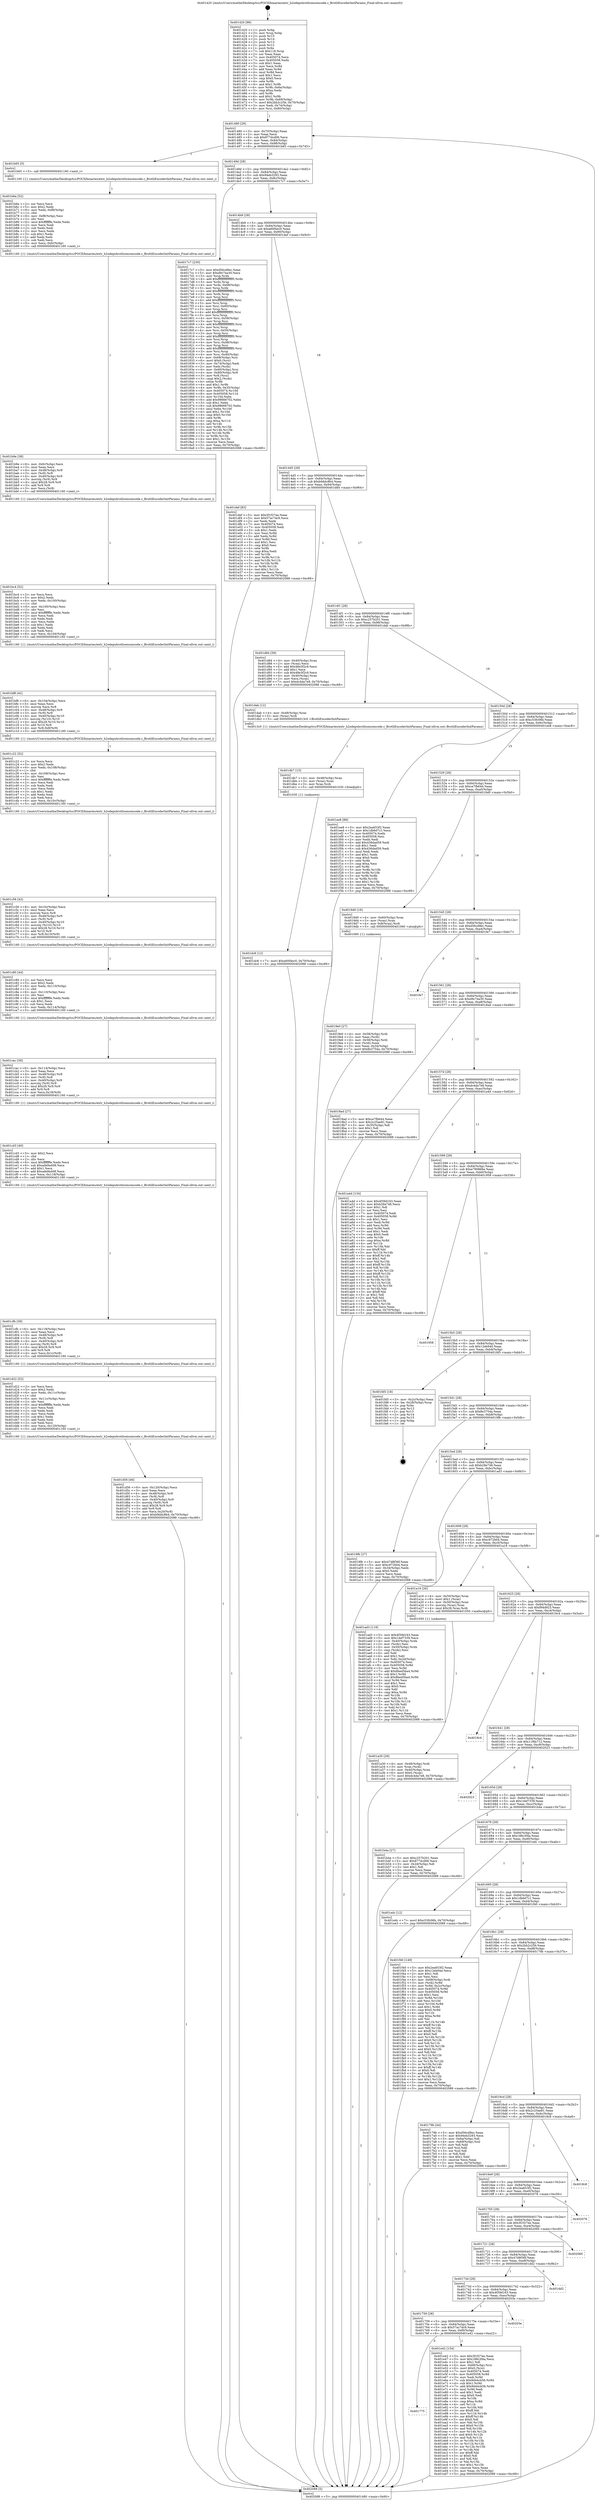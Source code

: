 digraph "0x401420" {
  label = "0x401420 (/mnt/c/Users/mathe/Desktop/tcc/POCII/binaries/extr_h2odepsbrotlicencencode.c_BrotliEncoderInitParams_Final-ollvm.out::main(0))"
  labelloc = "t"
  node[shape=record]

  Entry [label="",width=0.3,height=0.3,shape=circle,fillcolor=black,style=filled]
  "0x401480" [label="{
     0x401480 [29]\l
     | [instrs]\l
     &nbsp;&nbsp;0x401480 \<+3\>: mov -0x70(%rbp),%eax\l
     &nbsp;&nbsp;0x401483 \<+2\>: mov %eax,%ecx\l
     &nbsp;&nbsp;0x401485 \<+6\>: sub $0x877dcd06,%ecx\l
     &nbsp;&nbsp;0x40148b \<+6\>: mov %eax,-0x84(%rbp)\l
     &nbsp;&nbsp;0x401491 \<+6\>: mov %ecx,-0x88(%rbp)\l
     &nbsp;&nbsp;0x401497 \<+6\>: je 0000000000401b65 \<main+0x745\>\l
  }"]
  "0x401b65" [label="{
     0x401b65 [5]\l
     | [instrs]\l
     &nbsp;&nbsp;0x401b65 \<+5\>: call 0000000000401160 \<next_i\>\l
     | [calls]\l
     &nbsp;&nbsp;0x401160 \{1\} (/mnt/c/Users/mathe/Desktop/tcc/POCII/binaries/extr_h2odepsbrotlicencencode.c_BrotliEncoderInitParams_Final-ollvm.out::next_i)\l
  }"]
  "0x40149d" [label="{
     0x40149d [28]\l
     | [instrs]\l
     &nbsp;&nbsp;0x40149d \<+5\>: jmp 00000000004014a2 \<main+0x82\>\l
     &nbsp;&nbsp;0x4014a2 \<+6\>: mov -0x84(%rbp),%eax\l
     &nbsp;&nbsp;0x4014a8 \<+5\>: sub $0x94eb3293,%eax\l
     &nbsp;&nbsp;0x4014ad \<+6\>: mov %eax,-0x8c(%rbp)\l
     &nbsp;&nbsp;0x4014b3 \<+6\>: je 00000000004017c7 \<main+0x3a7\>\l
  }"]
  Exit [label="",width=0.3,height=0.3,shape=circle,fillcolor=black,style=filled,peripheries=2]
  "0x4017c7" [label="{
     0x4017c7 [230]\l
     | [instrs]\l
     &nbsp;&nbsp;0x4017c7 \<+5\>: mov $0xd56cd9ec,%eax\l
     &nbsp;&nbsp;0x4017cc \<+5\>: mov $0xd9c7ea30,%ecx\l
     &nbsp;&nbsp;0x4017d1 \<+3\>: mov %rsp,%rdx\l
     &nbsp;&nbsp;0x4017d4 \<+4\>: add $0xfffffffffffffff0,%rdx\l
     &nbsp;&nbsp;0x4017d8 \<+3\>: mov %rdx,%rsp\l
     &nbsp;&nbsp;0x4017db \<+4\>: mov %rdx,-0x68(%rbp)\l
     &nbsp;&nbsp;0x4017df \<+3\>: mov %rsp,%rdx\l
     &nbsp;&nbsp;0x4017e2 \<+4\>: add $0xfffffffffffffff0,%rdx\l
     &nbsp;&nbsp;0x4017e6 \<+3\>: mov %rdx,%rsp\l
     &nbsp;&nbsp;0x4017e9 \<+3\>: mov %rsp,%rsi\l
     &nbsp;&nbsp;0x4017ec \<+4\>: add $0xfffffffffffffff0,%rsi\l
     &nbsp;&nbsp;0x4017f0 \<+3\>: mov %rsi,%rsp\l
     &nbsp;&nbsp;0x4017f3 \<+4\>: mov %rsi,-0x60(%rbp)\l
     &nbsp;&nbsp;0x4017f7 \<+3\>: mov %rsp,%rsi\l
     &nbsp;&nbsp;0x4017fa \<+4\>: add $0xfffffffffffffff0,%rsi\l
     &nbsp;&nbsp;0x4017fe \<+3\>: mov %rsi,%rsp\l
     &nbsp;&nbsp;0x401801 \<+4\>: mov %rsi,-0x58(%rbp)\l
     &nbsp;&nbsp;0x401805 \<+3\>: mov %rsp,%rsi\l
     &nbsp;&nbsp;0x401808 \<+4\>: add $0xfffffffffffffff0,%rsi\l
     &nbsp;&nbsp;0x40180c \<+3\>: mov %rsi,%rsp\l
     &nbsp;&nbsp;0x40180f \<+4\>: mov %rsi,-0x50(%rbp)\l
     &nbsp;&nbsp;0x401813 \<+3\>: mov %rsp,%rsi\l
     &nbsp;&nbsp;0x401816 \<+4\>: add $0xfffffffffffffff0,%rsi\l
     &nbsp;&nbsp;0x40181a \<+3\>: mov %rsi,%rsp\l
     &nbsp;&nbsp;0x40181d \<+4\>: mov %rsi,-0x48(%rbp)\l
     &nbsp;&nbsp;0x401821 \<+3\>: mov %rsp,%rsi\l
     &nbsp;&nbsp;0x401824 \<+4\>: add $0xfffffffffffffff0,%rsi\l
     &nbsp;&nbsp;0x401828 \<+3\>: mov %rsi,%rsp\l
     &nbsp;&nbsp;0x40182b \<+4\>: mov %rsi,-0x40(%rbp)\l
     &nbsp;&nbsp;0x40182f \<+4\>: mov -0x68(%rbp),%rsi\l
     &nbsp;&nbsp;0x401833 \<+6\>: movl $0x0,(%rsi)\l
     &nbsp;&nbsp;0x401839 \<+3\>: mov -0x74(%rbp),%edi\l
     &nbsp;&nbsp;0x40183c \<+2\>: mov %edi,(%rdx)\l
     &nbsp;&nbsp;0x40183e \<+4\>: mov -0x60(%rbp),%rsi\l
     &nbsp;&nbsp;0x401842 \<+4\>: mov -0x80(%rbp),%r8\l
     &nbsp;&nbsp;0x401846 \<+3\>: mov %r8,(%rsi)\l
     &nbsp;&nbsp;0x401849 \<+3\>: cmpl $0x2,(%rdx)\l
     &nbsp;&nbsp;0x40184c \<+4\>: setne %r9b\l
     &nbsp;&nbsp;0x401850 \<+4\>: and $0x1,%r9b\l
     &nbsp;&nbsp;0x401854 \<+4\>: mov %r9b,-0x35(%rbp)\l
     &nbsp;&nbsp;0x401858 \<+8\>: mov 0x405074,%r10d\l
     &nbsp;&nbsp;0x401860 \<+8\>: mov 0x405058,%r11d\l
     &nbsp;&nbsp;0x401868 \<+3\>: mov %r10d,%ebx\l
     &nbsp;&nbsp;0x40186b \<+6\>: add $0x98666702,%ebx\l
     &nbsp;&nbsp;0x401871 \<+3\>: sub $0x1,%ebx\l
     &nbsp;&nbsp;0x401874 \<+6\>: sub $0x98666702,%ebx\l
     &nbsp;&nbsp;0x40187a \<+4\>: imul %ebx,%r10d\l
     &nbsp;&nbsp;0x40187e \<+4\>: and $0x1,%r10d\l
     &nbsp;&nbsp;0x401882 \<+4\>: cmp $0x0,%r10d\l
     &nbsp;&nbsp;0x401886 \<+4\>: sete %r9b\l
     &nbsp;&nbsp;0x40188a \<+4\>: cmp $0xa,%r11d\l
     &nbsp;&nbsp;0x40188e \<+4\>: setl %r14b\l
     &nbsp;&nbsp;0x401892 \<+3\>: mov %r9b,%r15b\l
     &nbsp;&nbsp;0x401895 \<+3\>: and %r14b,%r15b\l
     &nbsp;&nbsp;0x401898 \<+3\>: xor %r14b,%r9b\l
     &nbsp;&nbsp;0x40189b \<+3\>: or %r9b,%r15b\l
     &nbsp;&nbsp;0x40189e \<+4\>: test $0x1,%r15b\l
     &nbsp;&nbsp;0x4018a2 \<+3\>: cmovne %ecx,%eax\l
     &nbsp;&nbsp;0x4018a5 \<+3\>: mov %eax,-0x70(%rbp)\l
     &nbsp;&nbsp;0x4018a8 \<+5\>: jmp 0000000000402088 \<main+0xc68\>\l
  }"]
  "0x4014b9" [label="{
     0x4014b9 [28]\l
     | [instrs]\l
     &nbsp;&nbsp;0x4014b9 \<+5\>: jmp 00000000004014be \<main+0x9e\>\l
     &nbsp;&nbsp;0x4014be \<+6\>: mov -0x84(%rbp),%eax\l
     &nbsp;&nbsp;0x4014c4 \<+5\>: sub $0xa60f4ec0,%eax\l
     &nbsp;&nbsp;0x4014c9 \<+6\>: mov %eax,-0x90(%rbp)\l
     &nbsp;&nbsp;0x4014cf \<+6\>: je 0000000000401def \<main+0x9cf\>\l
  }"]
  "0x401775" [label="{
     0x401775\l
  }", style=dashed]
  "0x401def" [label="{
     0x401def [83]\l
     | [instrs]\l
     &nbsp;&nbsp;0x401def \<+5\>: mov $0x3f1f27ee,%eax\l
     &nbsp;&nbsp;0x401df4 \<+5\>: mov $0x57ac7dc9,%ecx\l
     &nbsp;&nbsp;0x401df9 \<+2\>: xor %edx,%edx\l
     &nbsp;&nbsp;0x401dfb \<+7\>: mov 0x405074,%esi\l
     &nbsp;&nbsp;0x401e02 \<+7\>: mov 0x405058,%edi\l
     &nbsp;&nbsp;0x401e09 \<+3\>: sub $0x1,%edx\l
     &nbsp;&nbsp;0x401e0c \<+3\>: mov %esi,%r8d\l
     &nbsp;&nbsp;0x401e0f \<+3\>: add %edx,%r8d\l
     &nbsp;&nbsp;0x401e12 \<+4\>: imul %r8d,%esi\l
     &nbsp;&nbsp;0x401e16 \<+3\>: and $0x1,%esi\l
     &nbsp;&nbsp;0x401e19 \<+3\>: cmp $0x0,%esi\l
     &nbsp;&nbsp;0x401e1c \<+4\>: sete %r9b\l
     &nbsp;&nbsp;0x401e20 \<+3\>: cmp $0xa,%edi\l
     &nbsp;&nbsp;0x401e23 \<+4\>: setl %r10b\l
     &nbsp;&nbsp;0x401e27 \<+3\>: mov %r9b,%r11b\l
     &nbsp;&nbsp;0x401e2a \<+3\>: and %r10b,%r11b\l
     &nbsp;&nbsp;0x401e2d \<+3\>: xor %r10b,%r9b\l
     &nbsp;&nbsp;0x401e30 \<+3\>: or %r9b,%r11b\l
     &nbsp;&nbsp;0x401e33 \<+4\>: test $0x1,%r11b\l
     &nbsp;&nbsp;0x401e37 \<+3\>: cmovne %ecx,%eax\l
     &nbsp;&nbsp;0x401e3a \<+3\>: mov %eax,-0x70(%rbp)\l
     &nbsp;&nbsp;0x401e3d \<+5\>: jmp 0000000000402088 \<main+0xc68\>\l
  }"]
  "0x4014d5" [label="{
     0x4014d5 [28]\l
     | [instrs]\l
     &nbsp;&nbsp;0x4014d5 \<+5\>: jmp 00000000004014da \<main+0xba\>\l
     &nbsp;&nbsp;0x4014da \<+6\>: mov -0x84(%rbp),%eax\l
     &nbsp;&nbsp;0x4014e0 \<+5\>: sub $0xb9ddc8b4,%eax\l
     &nbsp;&nbsp;0x4014e5 \<+6\>: mov %eax,-0x94(%rbp)\l
     &nbsp;&nbsp;0x4014eb \<+6\>: je 0000000000401d84 \<main+0x964\>\l
  }"]
  "0x401e42" [label="{
     0x401e42 [154]\l
     | [instrs]\l
     &nbsp;&nbsp;0x401e42 \<+5\>: mov $0x3f1f27ee,%eax\l
     &nbsp;&nbsp;0x401e47 \<+5\>: mov $0x188c3f4a,%ecx\l
     &nbsp;&nbsp;0x401e4c \<+2\>: mov $0x1,%dl\l
     &nbsp;&nbsp;0x401e4e \<+4\>: mov -0x68(%rbp),%rsi\l
     &nbsp;&nbsp;0x401e52 \<+6\>: movl $0x0,(%rsi)\l
     &nbsp;&nbsp;0x401e58 \<+7\>: mov 0x405074,%edi\l
     &nbsp;&nbsp;0x401e5f \<+8\>: mov 0x405058,%r8d\l
     &nbsp;&nbsp;0x401e67 \<+3\>: mov %edi,%r9d\l
     &nbsp;&nbsp;0x401e6a \<+7\>: sub $0x9d44cb56,%r9d\l
     &nbsp;&nbsp;0x401e71 \<+4\>: sub $0x1,%r9d\l
     &nbsp;&nbsp;0x401e75 \<+7\>: add $0x9d44cb56,%r9d\l
     &nbsp;&nbsp;0x401e7c \<+4\>: imul %r9d,%edi\l
     &nbsp;&nbsp;0x401e80 \<+3\>: and $0x1,%edi\l
     &nbsp;&nbsp;0x401e83 \<+3\>: cmp $0x0,%edi\l
     &nbsp;&nbsp;0x401e86 \<+4\>: sete %r10b\l
     &nbsp;&nbsp;0x401e8a \<+4\>: cmp $0xa,%r8d\l
     &nbsp;&nbsp;0x401e8e \<+4\>: setl %r11b\l
     &nbsp;&nbsp;0x401e92 \<+3\>: mov %r10b,%bl\l
     &nbsp;&nbsp;0x401e95 \<+3\>: xor $0xff,%bl\l
     &nbsp;&nbsp;0x401e98 \<+3\>: mov %r11b,%r14b\l
     &nbsp;&nbsp;0x401e9b \<+4\>: xor $0xff,%r14b\l
     &nbsp;&nbsp;0x401e9f \<+3\>: xor $0x0,%dl\l
     &nbsp;&nbsp;0x401ea2 \<+3\>: mov %bl,%r15b\l
     &nbsp;&nbsp;0x401ea5 \<+4\>: and $0x0,%r15b\l
     &nbsp;&nbsp;0x401ea9 \<+3\>: and %dl,%r10b\l
     &nbsp;&nbsp;0x401eac \<+3\>: mov %r14b,%r12b\l
     &nbsp;&nbsp;0x401eaf \<+4\>: and $0x0,%r12b\l
     &nbsp;&nbsp;0x401eb3 \<+3\>: and %dl,%r11b\l
     &nbsp;&nbsp;0x401eb6 \<+3\>: or %r10b,%r15b\l
     &nbsp;&nbsp;0x401eb9 \<+3\>: or %r11b,%r12b\l
     &nbsp;&nbsp;0x401ebc \<+3\>: xor %r12b,%r15b\l
     &nbsp;&nbsp;0x401ebf \<+3\>: or %r14b,%bl\l
     &nbsp;&nbsp;0x401ec2 \<+3\>: xor $0xff,%bl\l
     &nbsp;&nbsp;0x401ec5 \<+3\>: or $0x0,%dl\l
     &nbsp;&nbsp;0x401ec8 \<+2\>: and %dl,%bl\l
     &nbsp;&nbsp;0x401eca \<+3\>: or %bl,%r15b\l
     &nbsp;&nbsp;0x401ecd \<+4\>: test $0x1,%r15b\l
     &nbsp;&nbsp;0x401ed1 \<+3\>: cmovne %ecx,%eax\l
     &nbsp;&nbsp;0x401ed4 \<+3\>: mov %eax,-0x70(%rbp)\l
     &nbsp;&nbsp;0x401ed7 \<+5\>: jmp 0000000000402088 \<main+0xc68\>\l
  }"]
  "0x401d84" [label="{
     0x401d84 [39]\l
     | [instrs]\l
     &nbsp;&nbsp;0x401d84 \<+4\>: mov -0x40(%rbp),%rax\l
     &nbsp;&nbsp;0x401d88 \<+2\>: mov (%rax),%ecx\l
     &nbsp;&nbsp;0x401d8a \<+6\>: add $0x48e3f2c9,%ecx\l
     &nbsp;&nbsp;0x401d90 \<+3\>: add $0x1,%ecx\l
     &nbsp;&nbsp;0x401d93 \<+6\>: sub $0x48e3f2c9,%ecx\l
     &nbsp;&nbsp;0x401d99 \<+4\>: mov -0x40(%rbp),%rax\l
     &nbsp;&nbsp;0x401d9d \<+2\>: mov %ecx,(%rax)\l
     &nbsp;&nbsp;0x401d9f \<+7\>: movl $0xdc4da7e8,-0x70(%rbp)\l
     &nbsp;&nbsp;0x401da6 \<+5\>: jmp 0000000000402088 \<main+0xc68\>\l
  }"]
  "0x4014f1" [label="{
     0x4014f1 [28]\l
     | [instrs]\l
     &nbsp;&nbsp;0x4014f1 \<+5\>: jmp 00000000004014f6 \<main+0xd6\>\l
     &nbsp;&nbsp;0x4014f6 \<+6\>: mov -0x84(%rbp),%eax\l
     &nbsp;&nbsp;0x4014fc \<+5\>: sub $0xc257b201,%eax\l
     &nbsp;&nbsp;0x401501 \<+6\>: mov %eax,-0x98(%rbp)\l
     &nbsp;&nbsp;0x401507 \<+6\>: je 0000000000401dab \<main+0x98b\>\l
  }"]
  "0x401759" [label="{
     0x401759 [28]\l
     | [instrs]\l
     &nbsp;&nbsp;0x401759 \<+5\>: jmp 000000000040175e \<main+0x33e\>\l
     &nbsp;&nbsp;0x40175e \<+6\>: mov -0x84(%rbp),%eax\l
     &nbsp;&nbsp;0x401764 \<+5\>: sub $0x57ac7dc9,%eax\l
     &nbsp;&nbsp;0x401769 \<+6\>: mov %eax,-0xf0(%rbp)\l
     &nbsp;&nbsp;0x40176f \<+6\>: je 0000000000401e42 \<main+0xa22\>\l
  }"]
  "0x401dab" [label="{
     0x401dab [12]\l
     | [instrs]\l
     &nbsp;&nbsp;0x401dab \<+4\>: mov -0x48(%rbp),%rax\l
     &nbsp;&nbsp;0x401daf \<+3\>: mov (%rax),%rdi\l
     &nbsp;&nbsp;0x401db2 \<+5\>: call 00000000004013c0 \<BrotliEncoderInitParams\>\l
     | [calls]\l
     &nbsp;&nbsp;0x4013c0 \{1\} (/mnt/c/Users/mathe/Desktop/tcc/POCII/binaries/extr_h2odepsbrotlicencencode.c_BrotliEncoderInitParams_Final-ollvm.out::BrotliEncoderInitParams)\l
  }"]
  "0x40150d" [label="{
     0x40150d [28]\l
     | [instrs]\l
     &nbsp;&nbsp;0x40150d \<+5\>: jmp 0000000000401512 \<main+0xf2\>\l
     &nbsp;&nbsp;0x401512 \<+6\>: mov -0x84(%rbp),%eax\l
     &nbsp;&nbsp;0x401518 \<+5\>: sub $0xc53fc06b,%eax\l
     &nbsp;&nbsp;0x40151d \<+6\>: mov %eax,-0x9c(%rbp)\l
     &nbsp;&nbsp;0x401523 \<+6\>: je 0000000000401ee8 \<main+0xac8\>\l
  }"]
  "0x40203e" [label="{
     0x40203e\l
  }", style=dashed]
  "0x401ee8" [label="{
     0x401ee8 [88]\l
     | [instrs]\l
     &nbsp;&nbsp;0x401ee8 \<+5\>: mov $0x2ea653f2,%eax\l
     &nbsp;&nbsp;0x401eed \<+5\>: mov $0x1db6d7c1,%ecx\l
     &nbsp;&nbsp;0x401ef2 \<+7\>: mov 0x405074,%edx\l
     &nbsp;&nbsp;0x401ef9 \<+7\>: mov 0x405058,%esi\l
     &nbsp;&nbsp;0x401f00 \<+2\>: mov %edx,%edi\l
     &nbsp;&nbsp;0x401f02 \<+6\>: add $0x436dad59,%edi\l
     &nbsp;&nbsp;0x401f08 \<+3\>: sub $0x1,%edi\l
     &nbsp;&nbsp;0x401f0b \<+6\>: sub $0x436dad59,%edi\l
     &nbsp;&nbsp;0x401f11 \<+3\>: imul %edi,%edx\l
     &nbsp;&nbsp;0x401f14 \<+3\>: and $0x1,%edx\l
     &nbsp;&nbsp;0x401f17 \<+3\>: cmp $0x0,%edx\l
     &nbsp;&nbsp;0x401f1a \<+4\>: sete %r8b\l
     &nbsp;&nbsp;0x401f1e \<+3\>: cmp $0xa,%esi\l
     &nbsp;&nbsp;0x401f21 \<+4\>: setl %r9b\l
     &nbsp;&nbsp;0x401f25 \<+3\>: mov %r8b,%r10b\l
     &nbsp;&nbsp;0x401f28 \<+3\>: and %r9b,%r10b\l
     &nbsp;&nbsp;0x401f2b \<+3\>: xor %r9b,%r8b\l
     &nbsp;&nbsp;0x401f2e \<+3\>: or %r8b,%r10b\l
     &nbsp;&nbsp;0x401f31 \<+4\>: test $0x1,%r10b\l
     &nbsp;&nbsp;0x401f35 \<+3\>: cmovne %ecx,%eax\l
     &nbsp;&nbsp;0x401f38 \<+3\>: mov %eax,-0x70(%rbp)\l
     &nbsp;&nbsp;0x401f3b \<+5\>: jmp 0000000000402088 \<main+0xc68\>\l
  }"]
  "0x401529" [label="{
     0x401529 [28]\l
     | [instrs]\l
     &nbsp;&nbsp;0x401529 \<+5\>: jmp 000000000040152e \<main+0x10e\>\l
     &nbsp;&nbsp;0x40152e \<+6\>: mov -0x84(%rbp),%eax\l
     &nbsp;&nbsp;0x401534 \<+5\>: sub $0xce7fb644,%eax\l
     &nbsp;&nbsp;0x401539 \<+6\>: mov %eax,-0xa0(%rbp)\l
     &nbsp;&nbsp;0x40153f \<+6\>: je 00000000004019d0 \<main+0x5b0\>\l
  }"]
  "0x40173d" [label="{
     0x40173d [28]\l
     | [instrs]\l
     &nbsp;&nbsp;0x40173d \<+5\>: jmp 0000000000401742 \<main+0x322\>\l
     &nbsp;&nbsp;0x401742 \<+6\>: mov -0x84(%rbp),%eax\l
     &nbsp;&nbsp;0x401748 \<+5\>: sub $0x4f39d163,%eax\l
     &nbsp;&nbsp;0x40174d \<+6\>: mov %eax,-0xec(%rbp)\l
     &nbsp;&nbsp;0x401753 \<+6\>: je 000000000040203e \<main+0xc1e\>\l
  }"]
  "0x4019d0" [label="{
     0x4019d0 [16]\l
     | [instrs]\l
     &nbsp;&nbsp;0x4019d0 \<+4\>: mov -0x60(%rbp),%rax\l
     &nbsp;&nbsp;0x4019d4 \<+3\>: mov (%rax),%rax\l
     &nbsp;&nbsp;0x4019d7 \<+4\>: mov 0x8(%rax),%rdi\l
     &nbsp;&nbsp;0x4019db \<+5\>: call 0000000000401060 \<atoi@plt\>\l
     | [calls]\l
     &nbsp;&nbsp;0x401060 \{1\} (unknown)\l
  }"]
  "0x401545" [label="{
     0x401545 [28]\l
     | [instrs]\l
     &nbsp;&nbsp;0x401545 \<+5\>: jmp 000000000040154a \<main+0x12a\>\l
     &nbsp;&nbsp;0x40154a \<+6\>: mov -0x84(%rbp),%eax\l
     &nbsp;&nbsp;0x401550 \<+5\>: sub $0xd56cd9ec,%eax\l
     &nbsp;&nbsp;0x401555 \<+6\>: mov %eax,-0xa4(%rbp)\l
     &nbsp;&nbsp;0x40155b \<+6\>: je 0000000000401fe7 \<main+0xbc7\>\l
  }"]
  "0x401dd2" [label="{
     0x401dd2\l
  }", style=dashed]
  "0x401fe7" [label="{
     0x401fe7\l
  }", style=dashed]
  "0x401561" [label="{
     0x401561 [28]\l
     | [instrs]\l
     &nbsp;&nbsp;0x401561 \<+5\>: jmp 0000000000401566 \<main+0x146\>\l
     &nbsp;&nbsp;0x401566 \<+6\>: mov -0x84(%rbp),%eax\l
     &nbsp;&nbsp;0x40156c \<+5\>: sub $0xd9c7ea30,%eax\l
     &nbsp;&nbsp;0x401571 \<+6\>: mov %eax,-0xa8(%rbp)\l
     &nbsp;&nbsp;0x401577 \<+6\>: je 00000000004018ad \<main+0x48d\>\l
  }"]
  "0x401721" [label="{
     0x401721 [28]\l
     | [instrs]\l
     &nbsp;&nbsp;0x401721 \<+5\>: jmp 0000000000401726 \<main+0x306\>\l
     &nbsp;&nbsp;0x401726 \<+6\>: mov -0x84(%rbp),%eax\l
     &nbsp;&nbsp;0x40172c \<+5\>: sub $0x47d8f36f,%eax\l
     &nbsp;&nbsp;0x401731 \<+6\>: mov %eax,-0xe8(%rbp)\l
     &nbsp;&nbsp;0x401737 \<+6\>: je 0000000000401dd2 \<main+0x9b2\>\l
  }"]
  "0x4018ad" [label="{
     0x4018ad [27]\l
     | [instrs]\l
     &nbsp;&nbsp;0x4018ad \<+5\>: mov $0xce7fb644,%eax\l
     &nbsp;&nbsp;0x4018b2 \<+5\>: mov $0x2c25ae81,%ecx\l
     &nbsp;&nbsp;0x4018b7 \<+3\>: mov -0x35(%rbp),%dl\l
     &nbsp;&nbsp;0x4018ba \<+3\>: test $0x1,%dl\l
     &nbsp;&nbsp;0x4018bd \<+3\>: cmovne %ecx,%eax\l
     &nbsp;&nbsp;0x4018c0 \<+3\>: mov %eax,-0x70(%rbp)\l
     &nbsp;&nbsp;0x4018c3 \<+5\>: jmp 0000000000402088 \<main+0xc68\>\l
  }"]
  "0x40157d" [label="{
     0x40157d [28]\l
     | [instrs]\l
     &nbsp;&nbsp;0x40157d \<+5\>: jmp 0000000000401582 \<main+0x162\>\l
     &nbsp;&nbsp;0x401582 \<+6\>: mov -0x84(%rbp),%eax\l
     &nbsp;&nbsp;0x401588 \<+5\>: sub $0xdc4da7e8,%eax\l
     &nbsp;&nbsp;0x40158d \<+6\>: mov %eax,-0xac(%rbp)\l
     &nbsp;&nbsp;0x401593 \<+6\>: je 0000000000401a4d \<main+0x62d\>\l
  }"]
  "0x402060" [label="{
     0x402060\l
  }", style=dashed]
  "0x401a4d" [label="{
     0x401a4d [134]\l
     | [instrs]\l
     &nbsp;&nbsp;0x401a4d \<+5\>: mov $0x4f39d163,%eax\l
     &nbsp;&nbsp;0x401a52 \<+5\>: mov $0xb28e748,%ecx\l
     &nbsp;&nbsp;0x401a57 \<+2\>: mov $0x1,%dl\l
     &nbsp;&nbsp;0x401a59 \<+2\>: xor %esi,%esi\l
     &nbsp;&nbsp;0x401a5b \<+7\>: mov 0x405074,%edi\l
     &nbsp;&nbsp;0x401a62 \<+8\>: mov 0x405058,%r8d\l
     &nbsp;&nbsp;0x401a6a \<+3\>: sub $0x1,%esi\l
     &nbsp;&nbsp;0x401a6d \<+3\>: mov %edi,%r9d\l
     &nbsp;&nbsp;0x401a70 \<+3\>: add %esi,%r9d\l
     &nbsp;&nbsp;0x401a73 \<+4\>: imul %r9d,%edi\l
     &nbsp;&nbsp;0x401a77 \<+3\>: and $0x1,%edi\l
     &nbsp;&nbsp;0x401a7a \<+3\>: cmp $0x0,%edi\l
     &nbsp;&nbsp;0x401a7d \<+4\>: sete %r10b\l
     &nbsp;&nbsp;0x401a81 \<+4\>: cmp $0xa,%r8d\l
     &nbsp;&nbsp;0x401a85 \<+4\>: setl %r11b\l
     &nbsp;&nbsp;0x401a89 \<+3\>: mov %r10b,%bl\l
     &nbsp;&nbsp;0x401a8c \<+3\>: xor $0xff,%bl\l
     &nbsp;&nbsp;0x401a8f \<+3\>: mov %r11b,%r14b\l
     &nbsp;&nbsp;0x401a92 \<+4\>: xor $0xff,%r14b\l
     &nbsp;&nbsp;0x401a96 \<+3\>: xor $0x1,%dl\l
     &nbsp;&nbsp;0x401a99 \<+3\>: mov %bl,%r15b\l
     &nbsp;&nbsp;0x401a9c \<+4\>: and $0xff,%r15b\l
     &nbsp;&nbsp;0x401aa0 \<+3\>: and %dl,%r10b\l
     &nbsp;&nbsp;0x401aa3 \<+3\>: mov %r14b,%r12b\l
     &nbsp;&nbsp;0x401aa6 \<+4\>: and $0xff,%r12b\l
     &nbsp;&nbsp;0x401aaa \<+3\>: and %dl,%r11b\l
     &nbsp;&nbsp;0x401aad \<+3\>: or %r10b,%r15b\l
     &nbsp;&nbsp;0x401ab0 \<+3\>: or %r11b,%r12b\l
     &nbsp;&nbsp;0x401ab3 \<+3\>: xor %r12b,%r15b\l
     &nbsp;&nbsp;0x401ab6 \<+3\>: or %r14b,%bl\l
     &nbsp;&nbsp;0x401ab9 \<+3\>: xor $0xff,%bl\l
     &nbsp;&nbsp;0x401abc \<+3\>: or $0x1,%dl\l
     &nbsp;&nbsp;0x401abf \<+2\>: and %dl,%bl\l
     &nbsp;&nbsp;0x401ac1 \<+3\>: or %bl,%r15b\l
     &nbsp;&nbsp;0x401ac4 \<+4\>: test $0x1,%r15b\l
     &nbsp;&nbsp;0x401ac8 \<+3\>: cmovne %ecx,%eax\l
     &nbsp;&nbsp;0x401acb \<+3\>: mov %eax,-0x70(%rbp)\l
     &nbsp;&nbsp;0x401ace \<+5\>: jmp 0000000000402088 \<main+0xc68\>\l
  }"]
  "0x401599" [label="{
     0x401599 [28]\l
     | [instrs]\l
     &nbsp;&nbsp;0x401599 \<+5\>: jmp 000000000040159e \<main+0x17e\>\l
     &nbsp;&nbsp;0x40159e \<+6\>: mov -0x84(%rbp),%eax\l
     &nbsp;&nbsp;0x4015a4 \<+5\>: sub $0xe790866e,%eax\l
     &nbsp;&nbsp;0x4015a9 \<+6\>: mov %eax,-0xb0(%rbp)\l
     &nbsp;&nbsp;0x4015af \<+6\>: je 0000000000401958 \<main+0x538\>\l
  }"]
  "0x401705" [label="{
     0x401705 [28]\l
     | [instrs]\l
     &nbsp;&nbsp;0x401705 \<+5\>: jmp 000000000040170a \<main+0x2ea\>\l
     &nbsp;&nbsp;0x40170a \<+6\>: mov -0x84(%rbp),%eax\l
     &nbsp;&nbsp;0x401710 \<+5\>: sub $0x3f1f27ee,%eax\l
     &nbsp;&nbsp;0x401715 \<+6\>: mov %eax,-0xe4(%rbp)\l
     &nbsp;&nbsp;0x40171b \<+6\>: je 0000000000402060 \<main+0xc40\>\l
  }"]
  "0x401958" [label="{
     0x401958\l
  }", style=dashed]
  "0x4015b5" [label="{
     0x4015b5 [28]\l
     | [instrs]\l
     &nbsp;&nbsp;0x4015b5 \<+5\>: jmp 00000000004015ba \<main+0x19a\>\l
     &nbsp;&nbsp;0x4015ba \<+6\>: mov -0x84(%rbp),%eax\l
     &nbsp;&nbsp;0x4015c0 \<+5\>: sub $0x12eb94d,%eax\l
     &nbsp;&nbsp;0x4015c5 \<+6\>: mov %eax,-0xb4(%rbp)\l
     &nbsp;&nbsp;0x4015cb \<+6\>: je 0000000000401fd5 \<main+0xbb5\>\l
  }"]
  "0x402076" [label="{
     0x402076\l
  }", style=dashed]
  "0x401fd5" [label="{
     0x401fd5 [18]\l
     | [instrs]\l
     &nbsp;&nbsp;0x401fd5 \<+3\>: mov -0x2c(%rbp),%eax\l
     &nbsp;&nbsp;0x401fd8 \<+4\>: lea -0x28(%rbp),%rsp\l
     &nbsp;&nbsp;0x401fdc \<+1\>: pop %rbx\l
     &nbsp;&nbsp;0x401fdd \<+2\>: pop %r12\l
     &nbsp;&nbsp;0x401fdf \<+2\>: pop %r13\l
     &nbsp;&nbsp;0x401fe1 \<+2\>: pop %r14\l
     &nbsp;&nbsp;0x401fe3 \<+2\>: pop %r15\l
     &nbsp;&nbsp;0x401fe5 \<+1\>: pop %rbp\l
     &nbsp;&nbsp;0x401fe6 \<+1\>: ret\l
  }"]
  "0x4015d1" [label="{
     0x4015d1 [28]\l
     | [instrs]\l
     &nbsp;&nbsp;0x4015d1 \<+5\>: jmp 00000000004015d6 \<main+0x1b6\>\l
     &nbsp;&nbsp;0x4015d6 \<+6\>: mov -0x84(%rbp),%eax\l
     &nbsp;&nbsp;0x4015dc \<+5\>: sub $0x8e3754a,%eax\l
     &nbsp;&nbsp;0x4015e1 \<+6\>: mov %eax,-0xb8(%rbp)\l
     &nbsp;&nbsp;0x4015e7 \<+6\>: je 00000000004019fb \<main+0x5db\>\l
  }"]
  "0x4016e9" [label="{
     0x4016e9 [28]\l
     | [instrs]\l
     &nbsp;&nbsp;0x4016e9 \<+5\>: jmp 00000000004016ee \<main+0x2ce\>\l
     &nbsp;&nbsp;0x4016ee \<+6\>: mov -0x84(%rbp),%eax\l
     &nbsp;&nbsp;0x4016f4 \<+5\>: sub $0x2ea653f2,%eax\l
     &nbsp;&nbsp;0x4016f9 \<+6\>: mov %eax,-0xe0(%rbp)\l
     &nbsp;&nbsp;0x4016ff \<+6\>: je 0000000000402076 \<main+0xc56\>\l
  }"]
  "0x4019fb" [label="{
     0x4019fb [27]\l
     | [instrs]\l
     &nbsp;&nbsp;0x4019fb \<+5\>: mov $0x47d8f36f,%eax\l
     &nbsp;&nbsp;0x401a00 \<+5\>: mov $0xc972b04,%ecx\l
     &nbsp;&nbsp;0x401a05 \<+3\>: mov -0x34(%rbp),%edx\l
     &nbsp;&nbsp;0x401a08 \<+3\>: cmp $0x0,%edx\l
     &nbsp;&nbsp;0x401a0b \<+3\>: cmove %ecx,%eax\l
     &nbsp;&nbsp;0x401a0e \<+3\>: mov %eax,-0x70(%rbp)\l
     &nbsp;&nbsp;0x401a11 \<+5\>: jmp 0000000000402088 \<main+0xc68\>\l
  }"]
  "0x4015ed" [label="{
     0x4015ed [28]\l
     | [instrs]\l
     &nbsp;&nbsp;0x4015ed \<+5\>: jmp 00000000004015f2 \<main+0x1d2\>\l
     &nbsp;&nbsp;0x4015f2 \<+6\>: mov -0x84(%rbp),%eax\l
     &nbsp;&nbsp;0x4015f8 \<+5\>: sub $0xb28e748,%eax\l
     &nbsp;&nbsp;0x4015fd \<+6\>: mov %eax,-0xbc(%rbp)\l
     &nbsp;&nbsp;0x401603 \<+6\>: je 0000000000401ad3 \<main+0x6b3\>\l
  }"]
  "0x4018c8" [label="{
     0x4018c8\l
  }", style=dashed]
  "0x401ad3" [label="{
     0x401ad3 [119]\l
     | [instrs]\l
     &nbsp;&nbsp;0x401ad3 \<+5\>: mov $0x4f39d163,%eax\l
     &nbsp;&nbsp;0x401ad8 \<+5\>: mov $0x14ef7339,%ecx\l
     &nbsp;&nbsp;0x401add \<+4\>: mov -0x40(%rbp),%rdx\l
     &nbsp;&nbsp;0x401ae1 \<+2\>: mov (%rdx),%esi\l
     &nbsp;&nbsp;0x401ae3 \<+4\>: mov -0x50(%rbp),%rdx\l
     &nbsp;&nbsp;0x401ae7 \<+2\>: cmp (%rdx),%esi\l
     &nbsp;&nbsp;0x401ae9 \<+4\>: setl %dil\l
     &nbsp;&nbsp;0x401aed \<+4\>: and $0x1,%dil\l
     &nbsp;&nbsp;0x401af1 \<+4\>: mov %dil,-0x2d(%rbp)\l
     &nbsp;&nbsp;0x401af5 \<+7\>: mov 0x405074,%esi\l
     &nbsp;&nbsp;0x401afc \<+8\>: mov 0x405058,%r8d\l
     &nbsp;&nbsp;0x401b04 \<+3\>: mov %esi,%r9d\l
     &nbsp;&nbsp;0x401b07 \<+7\>: add $0x8bed5ba4,%r9d\l
     &nbsp;&nbsp;0x401b0e \<+4\>: sub $0x1,%r9d\l
     &nbsp;&nbsp;0x401b12 \<+7\>: sub $0x8bed5ba4,%r9d\l
     &nbsp;&nbsp;0x401b19 \<+4\>: imul %r9d,%esi\l
     &nbsp;&nbsp;0x401b1d \<+3\>: and $0x1,%esi\l
     &nbsp;&nbsp;0x401b20 \<+3\>: cmp $0x0,%esi\l
     &nbsp;&nbsp;0x401b23 \<+4\>: sete %dil\l
     &nbsp;&nbsp;0x401b27 \<+4\>: cmp $0xa,%r8d\l
     &nbsp;&nbsp;0x401b2b \<+4\>: setl %r10b\l
     &nbsp;&nbsp;0x401b2f \<+3\>: mov %dil,%r11b\l
     &nbsp;&nbsp;0x401b32 \<+3\>: and %r10b,%r11b\l
     &nbsp;&nbsp;0x401b35 \<+3\>: xor %r10b,%dil\l
     &nbsp;&nbsp;0x401b38 \<+3\>: or %dil,%r11b\l
     &nbsp;&nbsp;0x401b3b \<+4\>: test $0x1,%r11b\l
     &nbsp;&nbsp;0x401b3f \<+3\>: cmovne %ecx,%eax\l
     &nbsp;&nbsp;0x401b42 \<+3\>: mov %eax,-0x70(%rbp)\l
     &nbsp;&nbsp;0x401b45 \<+5\>: jmp 0000000000402088 \<main+0xc68\>\l
  }"]
  "0x401609" [label="{
     0x401609 [28]\l
     | [instrs]\l
     &nbsp;&nbsp;0x401609 \<+5\>: jmp 000000000040160e \<main+0x1ee\>\l
     &nbsp;&nbsp;0x40160e \<+6\>: mov -0x84(%rbp),%eax\l
     &nbsp;&nbsp;0x401614 \<+5\>: sub $0xc972b04,%eax\l
     &nbsp;&nbsp;0x401619 \<+6\>: mov %eax,-0xc0(%rbp)\l
     &nbsp;&nbsp;0x40161f \<+6\>: je 0000000000401a16 \<main+0x5f6\>\l
  }"]
  "0x401dc6" [label="{
     0x401dc6 [12]\l
     | [instrs]\l
     &nbsp;&nbsp;0x401dc6 \<+7\>: movl $0xa60f4ec0,-0x70(%rbp)\l
     &nbsp;&nbsp;0x401dcd \<+5\>: jmp 0000000000402088 \<main+0xc68\>\l
  }"]
  "0x401a16" [label="{
     0x401a16 [26]\l
     | [instrs]\l
     &nbsp;&nbsp;0x401a16 \<+4\>: mov -0x50(%rbp),%rax\l
     &nbsp;&nbsp;0x401a1a \<+6\>: movl $0x1,(%rax)\l
     &nbsp;&nbsp;0x401a20 \<+4\>: mov -0x50(%rbp),%rax\l
     &nbsp;&nbsp;0x401a24 \<+3\>: movslq (%rax),%rax\l
     &nbsp;&nbsp;0x401a27 \<+4\>: imul $0x28,%rax,%rdi\l
     &nbsp;&nbsp;0x401a2b \<+5\>: call 0000000000401050 \<malloc@plt\>\l
     | [calls]\l
     &nbsp;&nbsp;0x401050 \{1\} (unknown)\l
  }"]
  "0x401625" [label="{
     0x401625 [28]\l
     | [instrs]\l
     &nbsp;&nbsp;0x401625 \<+5\>: jmp 000000000040162a \<main+0x20a\>\l
     &nbsp;&nbsp;0x40162a \<+6\>: mov -0x84(%rbp),%eax\l
     &nbsp;&nbsp;0x401630 \<+5\>: sub $0xf94d923,%eax\l
     &nbsp;&nbsp;0x401635 \<+6\>: mov %eax,-0xc4(%rbp)\l
     &nbsp;&nbsp;0x40163b \<+6\>: je 00000000004019c4 \<main+0x5a4\>\l
  }"]
  "0x401db7" [label="{
     0x401db7 [15]\l
     | [instrs]\l
     &nbsp;&nbsp;0x401db7 \<+4\>: mov -0x48(%rbp),%rax\l
     &nbsp;&nbsp;0x401dbb \<+3\>: mov (%rax),%rax\l
     &nbsp;&nbsp;0x401dbe \<+3\>: mov %rax,%rdi\l
     &nbsp;&nbsp;0x401dc1 \<+5\>: call 0000000000401030 \<free@plt\>\l
     | [calls]\l
     &nbsp;&nbsp;0x401030 \{1\} (unknown)\l
  }"]
  "0x4019c4" [label="{
     0x4019c4\l
  }", style=dashed]
  "0x401641" [label="{
     0x401641 [28]\l
     | [instrs]\l
     &nbsp;&nbsp;0x401641 \<+5\>: jmp 0000000000401646 \<main+0x226\>\l
     &nbsp;&nbsp;0x401646 \<+6\>: mov -0x84(%rbp),%eax\l
     &nbsp;&nbsp;0x40164c \<+5\>: sub $0x118fa712,%eax\l
     &nbsp;&nbsp;0x401651 \<+6\>: mov %eax,-0xc8(%rbp)\l
     &nbsp;&nbsp;0x401657 \<+6\>: je 0000000000402023 \<main+0xc03\>\l
  }"]
  "0x401d56" [label="{
     0x401d56 [46]\l
     | [instrs]\l
     &nbsp;&nbsp;0x401d56 \<+6\>: mov -0x120(%rbp),%ecx\l
     &nbsp;&nbsp;0x401d5c \<+3\>: imul %eax,%ecx\l
     &nbsp;&nbsp;0x401d5f \<+4\>: mov -0x48(%rbp),%r8\l
     &nbsp;&nbsp;0x401d63 \<+3\>: mov (%r8),%r8\l
     &nbsp;&nbsp;0x401d66 \<+4\>: mov -0x40(%rbp),%r9\l
     &nbsp;&nbsp;0x401d6a \<+3\>: movslq (%r9),%r9\l
     &nbsp;&nbsp;0x401d6d \<+4\>: imul $0x28,%r9,%r9\l
     &nbsp;&nbsp;0x401d71 \<+3\>: add %r9,%r8\l
     &nbsp;&nbsp;0x401d74 \<+4\>: mov %ecx,0x20(%r8)\l
     &nbsp;&nbsp;0x401d78 \<+7\>: movl $0xb9ddc8b4,-0x70(%rbp)\l
     &nbsp;&nbsp;0x401d7f \<+5\>: jmp 0000000000402088 \<main+0xc68\>\l
  }"]
  "0x402023" [label="{
     0x402023\l
  }", style=dashed]
  "0x40165d" [label="{
     0x40165d [28]\l
     | [instrs]\l
     &nbsp;&nbsp;0x40165d \<+5\>: jmp 0000000000401662 \<main+0x242\>\l
     &nbsp;&nbsp;0x401662 \<+6\>: mov -0x84(%rbp),%eax\l
     &nbsp;&nbsp;0x401668 \<+5\>: sub $0x14ef7339,%eax\l
     &nbsp;&nbsp;0x40166d \<+6\>: mov %eax,-0xcc(%rbp)\l
     &nbsp;&nbsp;0x401673 \<+6\>: je 0000000000401b4a \<main+0x72a\>\l
  }"]
  "0x401d22" [label="{
     0x401d22 [52]\l
     | [instrs]\l
     &nbsp;&nbsp;0x401d22 \<+2\>: xor %ecx,%ecx\l
     &nbsp;&nbsp;0x401d24 \<+5\>: mov $0x2,%edx\l
     &nbsp;&nbsp;0x401d29 \<+6\>: mov %edx,-0x11c(%rbp)\l
     &nbsp;&nbsp;0x401d2f \<+1\>: cltd\l
     &nbsp;&nbsp;0x401d30 \<+6\>: mov -0x11c(%rbp),%esi\l
     &nbsp;&nbsp;0x401d36 \<+2\>: idiv %esi\l
     &nbsp;&nbsp;0x401d38 \<+6\>: imul $0xfffffffe,%edx,%edx\l
     &nbsp;&nbsp;0x401d3e \<+2\>: mov %ecx,%edi\l
     &nbsp;&nbsp;0x401d40 \<+2\>: sub %edx,%edi\l
     &nbsp;&nbsp;0x401d42 \<+2\>: mov %ecx,%edx\l
     &nbsp;&nbsp;0x401d44 \<+3\>: sub $0x1,%edx\l
     &nbsp;&nbsp;0x401d47 \<+2\>: add %edx,%edi\l
     &nbsp;&nbsp;0x401d49 \<+2\>: sub %edi,%ecx\l
     &nbsp;&nbsp;0x401d4b \<+6\>: mov %ecx,-0x120(%rbp)\l
     &nbsp;&nbsp;0x401d51 \<+5\>: call 0000000000401160 \<next_i\>\l
     | [calls]\l
     &nbsp;&nbsp;0x401160 \{1\} (/mnt/c/Users/mathe/Desktop/tcc/POCII/binaries/extr_h2odepsbrotlicencencode.c_BrotliEncoderInitParams_Final-ollvm.out::next_i)\l
  }"]
  "0x401b4a" [label="{
     0x401b4a [27]\l
     | [instrs]\l
     &nbsp;&nbsp;0x401b4a \<+5\>: mov $0xc257b201,%eax\l
     &nbsp;&nbsp;0x401b4f \<+5\>: mov $0x877dcd06,%ecx\l
     &nbsp;&nbsp;0x401b54 \<+3\>: mov -0x2d(%rbp),%dl\l
     &nbsp;&nbsp;0x401b57 \<+3\>: test $0x1,%dl\l
     &nbsp;&nbsp;0x401b5a \<+3\>: cmovne %ecx,%eax\l
     &nbsp;&nbsp;0x401b5d \<+3\>: mov %eax,-0x70(%rbp)\l
     &nbsp;&nbsp;0x401b60 \<+5\>: jmp 0000000000402088 \<main+0xc68\>\l
  }"]
  "0x401679" [label="{
     0x401679 [28]\l
     | [instrs]\l
     &nbsp;&nbsp;0x401679 \<+5\>: jmp 000000000040167e \<main+0x25e\>\l
     &nbsp;&nbsp;0x40167e \<+6\>: mov -0x84(%rbp),%eax\l
     &nbsp;&nbsp;0x401684 \<+5\>: sub $0x188c3f4a,%eax\l
     &nbsp;&nbsp;0x401689 \<+6\>: mov %eax,-0xd0(%rbp)\l
     &nbsp;&nbsp;0x40168f \<+6\>: je 0000000000401edc \<main+0xabc\>\l
  }"]
  "0x401cfb" [label="{
     0x401cfb [39]\l
     | [instrs]\l
     &nbsp;&nbsp;0x401cfb \<+6\>: mov -0x118(%rbp),%ecx\l
     &nbsp;&nbsp;0x401d01 \<+3\>: imul %eax,%ecx\l
     &nbsp;&nbsp;0x401d04 \<+4\>: mov -0x48(%rbp),%r8\l
     &nbsp;&nbsp;0x401d08 \<+3\>: mov (%r8),%r8\l
     &nbsp;&nbsp;0x401d0b \<+4\>: mov -0x40(%rbp),%r9\l
     &nbsp;&nbsp;0x401d0f \<+3\>: movslq (%r9),%r9\l
     &nbsp;&nbsp;0x401d12 \<+4\>: imul $0x28,%r9,%r9\l
     &nbsp;&nbsp;0x401d16 \<+3\>: add %r9,%r8\l
     &nbsp;&nbsp;0x401d19 \<+4\>: mov %ecx,0x1c(%r8)\l
     &nbsp;&nbsp;0x401d1d \<+5\>: call 0000000000401160 \<next_i\>\l
     | [calls]\l
     &nbsp;&nbsp;0x401160 \{1\} (/mnt/c/Users/mathe/Desktop/tcc/POCII/binaries/extr_h2odepsbrotlicencencode.c_BrotliEncoderInitParams_Final-ollvm.out::next_i)\l
  }"]
  "0x401edc" [label="{
     0x401edc [12]\l
     | [instrs]\l
     &nbsp;&nbsp;0x401edc \<+7\>: movl $0xc53fc06b,-0x70(%rbp)\l
     &nbsp;&nbsp;0x401ee3 \<+5\>: jmp 0000000000402088 \<main+0xc68\>\l
  }"]
  "0x401695" [label="{
     0x401695 [28]\l
     | [instrs]\l
     &nbsp;&nbsp;0x401695 \<+5\>: jmp 000000000040169a \<main+0x27a\>\l
     &nbsp;&nbsp;0x40169a \<+6\>: mov -0x84(%rbp),%eax\l
     &nbsp;&nbsp;0x4016a0 \<+5\>: sub $0x1db6d7c1,%eax\l
     &nbsp;&nbsp;0x4016a5 \<+6\>: mov %eax,-0xd4(%rbp)\l
     &nbsp;&nbsp;0x4016ab \<+6\>: je 0000000000401f40 \<main+0xb20\>\l
  }"]
  "0x401cd3" [label="{
     0x401cd3 [40]\l
     | [instrs]\l
     &nbsp;&nbsp;0x401cd3 \<+5\>: mov $0x2,%ecx\l
     &nbsp;&nbsp;0x401cd8 \<+1\>: cltd\l
     &nbsp;&nbsp;0x401cd9 \<+2\>: idiv %ecx\l
     &nbsp;&nbsp;0x401cdb \<+6\>: imul $0xfffffffe,%edx,%ecx\l
     &nbsp;&nbsp;0x401ce1 \<+6\>: sub $0xade9a408,%ecx\l
     &nbsp;&nbsp;0x401ce7 \<+3\>: add $0x1,%ecx\l
     &nbsp;&nbsp;0x401cea \<+6\>: add $0xade9a408,%ecx\l
     &nbsp;&nbsp;0x401cf0 \<+6\>: mov %ecx,-0x118(%rbp)\l
     &nbsp;&nbsp;0x401cf6 \<+5\>: call 0000000000401160 \<next_i\>\l
     | [calls]\l
     &nbsp;&nbsp;0x401160 \{1\} (/mnt/c/Users/mathe/Desktop/tcc/POCII/binaries/extr_h2odepsbrotlicencencode.c_BrotliEncoderInitParams_Final-ollvm.out::next_i)\l
  }"]
  "0x401f40" [label="{
     0x401f40 [149]\l
     | [instrs]\l
     &nbsp;&nbsp;0x401f40 \<+5\>: mov $0x2ea653f2,%eax\l
     &nbsp;&nbsp;0x401f45 \<+5\>: mov $0x12eb94d,%ecx\l
     &nbsp;&nbsp;0x401f4a \<+2\>: mov $0x1,%dl\l
     &nbsp;&nbsp;0x401f4c \<+2\>: xor %esi,%esi\l
     &nbsp;&nbsp;0x401f4e \<+4\>: mov -0x68(%rbp),%rdi\l
     &nbsp;&nbsp;0x401f52 \<+3\>: mov (%rdi),%r8d\l
     &nbsp;&nbsp;0x401f55 \<+4\>: mov %r8d,-0x2c(%rbp)\l
     &nbsp;&nbsp;0x401f59 \<+8\>: mov 0x405074,%r8d\l
     &nbsp;&nbsp;0x401f61 \<+8\>: mov 0x405058,%r9d\l
     &nbsp;&nbsp;0x401f69 \<+3\>: sub $0x1,%esi\l
     &nbsp;&nbsp;0x401f6c \<+3\>: mov %r8d,%r10d\l
     &nbsp;&nbsp;0x401f6f \<+3\>: add %esi,%r10d\l
     &nbsp;&nbsp;0x401f72 \<+4\>: imul %r10d,%r8d\l
     &nbsp;&nbsp;0x401f76 \<+4\>: and $0x1,%r8d\l
     &nbsp;&nbsp;0x401f7a \<+4\>: cmp $0x0,%r8d\l
     &nbsp;&nbsp;0x401f7e \<+4\>: sete %r11b\l
     &nbsp;&nbsp;0x401f82 \<+4\>: cmp $0xa,%r9d\l
     &nbsp;&nbsp;0x401f86 \<+3\>: setl %bl\l
     &nbsp;&nbsp;0x401f89 \<+3\>: mov %r11b,%r14b\l
     &nbsp;&nbsp;0x401f8c \<+4\>: xor $0xff,%r14b\l
     &nbsp;&nbsp;0x401f90 \<+3\>: mov %bl,%r15b\l
     &nbsp;&nbsp;0x401f93 \<+4\>: xor $0xff,%r15b\l
     &nbsp;&nbsp;0x401f97 \<+3\>: xor $0x0,%dl\l
     &nbsp;&nbsp;0x401f9a \<+3\>: mov %r14b,%r12b\l
     &nbsp;&nbsp;0x401f9d \<+4\>: and $0x0,%r12b\l
     &nbsp;&nbsp;0x401fa1 \<+3\>: and %dl,%r11b\l
     &nbsp;&nbsp;0x401fa4 \<+3\>: mov %r15b,%r13b\l
     &nbsp;&nbsp;0x401fa7 \<+4\>: and $0x0,%r13b\l
     &nbsp;&nbsp;0x401fab \<+2\>: and %dl,%bl\l
     &nbsp;&nbsp;0x401fad \<+3\>: or %r11b,%r12b\l
     &nbsp;&nbsp;0x401fb0 \<+3\>: or %bl,%r13b\l
     &nbsp;&nbsp;0x401fb3 \<+3\>: xor %r13b,%r12b\l
     &nbsp;&nbsp;0x401fb6 \<+3\>: or %r15b,%r14b\l
     &nbsp;&nbsp;0x401fb9 \<+4\>: xor $0xff,%r14b\l
     &nbsp;&nbsp;0x401fbd \<+3\>: or $0x0,%dl\l
     &nbsp;&nbsp;0x401fc0 \<+3\>: and %dl,%r14b\l
     &nbsp;&nbsp;0x401fc3 \<+3\>: or %r14b,%r12b\l
     &nbsp;&nbsp;0x401fc6 \<+4\>: test $0x1,%r12b\l
     &nbsp;&nbsp;0x401fca \<+3\>: cmovne %ecx,%eax\l
     &nbsp;&nbsp;0x401fcd \<+3\>: mov %eax,-0x70(%rbp)\l
     &nbsp;&nbsp;0x401fd0 \<+5\>: jmp 0000000000402088 \<main+0xc68\>\l
  }"]
  "0x4016b1" [label="{
     0x4016b1 [28]\l
     | [instrs]\l
     &nbsp;&nbsp;0x4016b1 \<+5\>: jmp 00000000004016b6 \<main+0x296\>\l
     &nbsp;&nbsp;0x4016b6 \<+6\>: mov -0x84(%rbp),%eax\l
     &nbsp;&nbsp;0x4016bc \<+5\>: sub $0x2bb2c25b,%eax\l
     &nbsp;&nbsp;0x4016c1 \<+6\>: mov %eax,-0xd8(%rbp)\l
     &nbsp;&nbsp;0x4016c7 \<+6\>: je 000000000040179b \<main+0x37b\>\l
  }"]
  "0x401cac" [label="{
     0x401cac [39]\l
     | [instrs]\l
     &nbsp;&nbsp;0x401cac \<+6\>: mov -0x114(%rbp),%ecx\l
     &nbsp;&nbsp;0x401cb2 \<+3\>: imul %eax,%ecx\l
     &nbsp;&nbsp;0x401cb5 \<+4\>: mov -0x48(%rbp),%r8\l
     &nbsp;&nbsp;0x401cb9 \<+3\>: mov (%r8),%r8\l
     &nbsp;&nbsp;0x401cbc \<+4\>: mov -0x40(%rbp),%r9\l
     &nbsp;&nbsp;0x401cc0 \<+3\>: movslq (%r9),%r9\l
     &nbsp;&nbsp;0x401cc3 \<+4\>: imul $0x28,%r9,%r9\l
     &nbsp;&nbsp;0x401cc7 \<+3\>: add %r9,%r8\l
     &nbsp;&nbsp;0x401cca \<+4\>: mov %ecx,0x18(%r8)\l
     &nbsp;&nbsp;0x401cce \<+5\>: call 0000000000401160 \<next_i\>\l
     | [calls]\l
     &nbsp;&nbsp;0x401160 \{1\} (/mnt/c/Users/mathe/Desktop/tcc/POCII/binaries/extr_h2odepsbrotlicencencode.c_BrotliEncoderInitParams_Final-ollvm.out::next_i)\l
  }"]
  "0x40179b" [label="{
     0x40179b [44]\l
     | [instrs]\l
     &nbsp;&nbsp;0x40179b \<+5\>: mov $0xd56cd9ec,%eax\l
     &nbsp;&nbsp;0x4017a0 \<+5\>: mov $0x94eb3293,%ecx\l
     &nbsp;&nbsp;0x4017a5 \<+3\>: mov -0x6a(%rbp),%dl\l
     &nbsp;&nbsp;0x4017a8 \<+4\>: mov -0x69(%rbp),%sil\l
     &nbsp;&nbsp;0x4017ac \<+3\>: mov %dl,%dil\l
     &nbsp;&nbsp;0x4017af \<+3\>: and %sil,%dil\l
     &nbsp;&nbsp;0x4017b2 \<+3\>: xor %sil,%dl\l
     &nbsp;&nbsp;0x4017b5 \<+3\>: or %dl,%dil\l
     &nbsp;&nbsp;0x4017b8 \<+4\>: test $0x1,%dil\l
     &nbsp;&nbsp;0x4017bc \<+3\>: cmovne %ecx,%eax\l
     &nbsp;&nbsp;0x4017bf \<+3\>: mov %eax,-0x70(%rbp)\l
     &nbsp;&nbsp;0x4017c2 \<+5\>: jmp 0000000000402088 \<main+0xc68\>\l
  }"]
  "0x4016cd" [label="{
     0x4016cd [28]\l
     | [instrs]\l
     &nbsp;&nbsp;0x4016cd \<+5\>: jmp 00000000004016d2 \<main+0x2b2\>\l
     &nbsp;&nbsp;0x4016d2 \<+6\>: mov -0x84(%rbp),%eax\l
     &nbsp;&nbsp;0x4016d8 \<+5\>: sub $0x2c25ae81,%eax\l
     &nbsp;&nbsp;0x4016dd \<+6\>: mov %eax,-0xdc(%rbp)\l
     &nbsp;&nbsp;0x4016e3 \<+6\>: je 00000000004018c8 \<main+0x4a8\>\l
  }"]
  "0x402088" [label="{
     0x402088 [5]\l
     | [instrs]\l
     &nbsp;&nbsp;0x402088 \<+5\>: jmp 0000000000401480 \<main+0x60\>\l
  }"]
  "0x401420" [label="{
     0x401420 [96]\l
     | [instrs]\l
     &nbsp;&nbsp;0x401420 \<+1\>: push %rbp\l
     &nbsp;&nbsp;0x401421 \<+3\>: mov %rsp,%rbp\l
     &nbsp;&nbsp;0x401424 \<+2\>: push %r15\l
     &nbsp;&nbsp;0x401426 \<+2\>: push %r14\l
     &nbsp;&nbsp;0x401428 \<+2\>: push %r13\l
     &nbsp;&nbsp;0x40142a \<+2\>: push %r12\l
     &nbsp;&nbsp;0x40142c \<+1\>: push %rbx\l
     &nbsp;&nbsp;0x40142d \<+7\>: sub $0x118,%rsp\l
     &nbsp;&nbsp;0x401434 \<+2\>: xor %eax,%eax\l
     &nbsp;&nbsp;0x401436 \<+7\>: mov 0x405074,%ecx\l
     &nbsp;&nbsp;0x40143d \<+7\>: mov 0x405058,%edx\l
     &nbsp;&nbsp;0x401444 \<+3\>: sub $0x1,%eax\l
     &nbsp;&nbsp;0x401447 \<+3\>: mov %ecx,%r8d\l
     &nbsp;&nbsp;0x40144a \<+3\>: add %eax,%r8d\l
     &nbsp;&nbsp;0x40144d \<+4\>: imul %r8d,%ecx\l
     &nbsp;&nbsp;0x401451 \<+3\>: and $0x1,%ecx\l
     &nbsp;&nbsp;0x401454 \<+3\>: cmp $0x0,%ecx\l
     &nbsp;&nbsp;0x401457 \<+4\>: sete %r9b\l
     &nbsp;&nbsp;0x40145b \<+4\>: and $0x1,%r9b\l
     &nbsp;&nbsp;0x40145f \<+4\>: mov %r9b,-0x6a(%rbp)\l
     &nbsp;&nbsp;0x401463 \<+3\>: cmp $0xa,%edx\l
     &nbsp;&nbsp;0x401466 \<+4\>: setl %r9b\l
     &nbsp;&nbsp;0x40146a \<+4\>: and $0x1,%r9b\l
     &nbsp;&nbsp;0x40146e \<+4\>: mov %r9b,-0x69(%rbp)\l
     &nbsp;&nbsp;0x401472 \<+7\>: movl $0x2bb2c25b,-0x70(%rbp)\l
     &nbsp;&nbsp;0x401479 \<+3\>: mov %edi,-0x74(%rbp)\l
     &nbsp;&nbsp;0x40147c \<+4\>: mov %rsi,-0x80(%rbp)\l
  }"]
  "0x4019e0" [label="{
     0x4019e0 [27]\l
     | [instrs]\l
     &nbsp;&nbsp;0x4019e0 \<+4\>: mov -0x58(%rbp),%rdi\l
     &nbsp;&nbsp;0x4019e4 \<+2\>: mov %eax,(%rdi)\l
     &nbsp;&nbsp;0x4019e6 \<+4\>: mov -0x58(%rbp),%rdi\l
     &nbsp;&nbsp;0x4019ea \<+2\>: mov (%rdi),%eax\l
     &nbsp;&nbsp;0x4019ec \<+3\>: mov %eax,-0x34(%rbp)\l
     &nbsp;&nbsp;0x4019ef \<+7\>: movl $0x8e3754a,-0x70(%rbp)\l
     &nbsp;&nbsp;0x4019f6 \<+5\>: jmp 0000000000402088 \<main+0xc68\>\l
  }"]
  "0x401a30" [label="{
     0x401a30 [29]\l
     | [instrs]\l
     &nbsp;&nbsp;0x401a30 \<+4\>: mov -0x48(%rbp),%rdi\l
     &nbsp;&nbsp;0x401a34 \<+3\>: mov %rax,(%rdi)\l
     &nbsp;&nbsp;0x401a37 \<+4\>: mov -0x40(%rbp),%rax\l
     &nbsp;&nbsp;0x401a3b \<+6\>: movl $0x0,(%rax)\l
     &nbsp;&nbsp;0x401a41 \<+7\>: movl $0xdc4da7e8,-0x70(%rbp)\l
     &nbsp;&nbsp;0x401a48 \<+5\>: jmp 0000000000402088 \<main+0xc68\>\l
  }"]
  "0x401b6a" [label="{
     0x401b6a [52]\l
     | [instrs]\l
     &nbsp;&nbsp;0x401b6a \<+2\>: xor %ecx,%ecx\l
     &nbsp;&nbsp;0x401b6c \<+5\>: mov $0x2,%edx\l
     &nbsp;&nbsp;0x401b71 \<+6\>: mov %edx,-0xf8(%rbp)\l
     &nbsp;&nbsp;0x401b77 \<+1\>: cltd\l
     &nbsp;&nbsp;0x401b78 \<+6\>: mov -0xf8(%rbp),%esi\l
     &nbsp;&nbsp;0x401b7e \<+2\>: idiv %esi\l
     &nbsp;&nbsp;0x401b80 \<+6\>: imul $0xfffffffe,%edx,%edx\l
     &nbsp;&nbsp;0x401b86 \<+2\>: mov %ecx,%edi\l
     &nbsp;&nbsp;0x401b88 \<+2\>: sub %edx,%edi\l
     &nbsp;&nbsp;0x401b8a \<+2\>: mov %ecx,%edx\l
     &nbsp;&nbsp;0x401b8c \<+3\>: sub $0x1,%edx\l
     &nbsp;&nbsp;0x401b8f \<+2\>: add %edx,%edi\l
     &nbsp;&nbsp;0x401b91 \<+2\>: sub %edi,%ecx\l
     &nbsp;&nbsp;0x401b93 \<+6\>: mov %ecx,-0xfc(%rbp)\l
     &nbsp;&nbsp;0x401b99 \<+5\>: call 0000000000401160 \<next_i\>\l
     | [calls]\l
     &nbsp;&nbsp;0x401160 \{1\} (/mnt/c/Users/mathe/Desktop/tcc/POCII/binaries/extr_h2odepsbrotlicencencode.c_BrotliEncoderInitParams_Final-ollvm.out::next_i)\l
  }"]
  "0x401b9e" [label="{
     0x401b9e [38]\l
     | [instrs]\l
     &nbsp;&nbsp;0x401b9e \<+6\>: mov -0xfc(%rbp),%ecx\l
     &nbsp;&nbsp;0x401ba4 \<+3\>: imul %eax,%ecx\l
     &nbsp;&nbsp;0x401ba7 \<+4\>: mov -0x48(%rbp),%r8\l
     &nbsp;&nbsp;0x401bab \<+3\>: mov (%r8),%r8\l
     &nbsp;&nbsp;0x401bae \<+4\>: mov -0x40(%rbp),%r9\l
     &nbsp;&nbsp;0x401bb2 \<+3\>: movslq (%r9),%r9\l
     &nbsp;&nbsp;0x401bb5 \<+4\>: imul $0x28,%r9,%r9\l
     &nbsp;&nbsp;0x401bb9 \<+3\>: add %r9,%r8\l
     &nbsp;&nbsp;0x401bbc \<+3\>: mov %ecx,(%r8)\l
     &nbsp;&nbsp;0x401bbf \<+5\>: call 0000000000401160 \<next_i\>\l
     | [calls]\l
     &nbsp;&nbsp;0x401160 \{1\} (/mnt/c/Users/mathe/Desktop/tcc/POCII/binaries/extr_h2odepsbrotlicencencode.c_BrotliEncoderInitParams_Final-ollvm.out::next_i)\l
  }"]
  "0x401bc4" [label="{
     0x401bc4 [52]\l
     | [instrs]\l
     &nbsp;&nbsp;0x401bc4 \<+2\>: xor %ecx,%ecx\l
     &nbsp;&nbsp;0x401bc6 \<+5\>: mov $0x2,%edx\l
     &nbsp;&nbsp;0x401bcb \<+6\>: mov %edx,-0x100(%rbp)\l
     &nbsp;&nbsp;0x401bd1 \<+1\>: cltd\l
     &nbsp;&nbsp;0x401bd2 \<+6\>: mov -0x100(%rbp),%esi\l
     &nbsp;&nbsp;0x401bd8 \<+2\>: idiv %esi\l
     &nbsp;&nbsp;0x401bda \<+6\>: imul $0xfffffffe,%edx,%edx\l
     &nbsp;&nbsp;0x401be0 \<+2\>: mov %ecx,%edi\l
     &nbsp;&nbsp;0x401be2 \<+2\>: sub %edx,%edi\l
     &nbsp;&nbsp;0x401be4 \<+2\>: mov %ecx,%edx\l
     &nbsp;&nbsp;0x401be6 \<+3\>: sub $0x1,%edx\l
     &nbsp;&nbsp;0x401be9 \<+2\>: add %edx,%edi\l
     &nbsp;&nbsp;0x401beb \<+2\>: sub %edi,%ecx\l
     &nbsp;&nbsp;0x401bed \<+6\>: mov %ecx,-0x104(%rbp)\l
     &nbsp;&nbsp;0x401bf3 \<+5\>: call 0000000000401160 \<next_i\>\l
     | [calls]\l
     &nbsp;&nbsp;0x401160 \{1\} (/mnt/c/Users/mathe/Desktop/tcc/POCII/binaries/extr_h2odepsbrotlicencencode.c_BrotliEncoderInitParams_Final-ollvm.out::next_i)\l
  }"]
  "0x401bf8" [label="{
     0x401bf8 [42]\l
     | [instrs]\l
     &nbsp;&nbsp;0x401bf8 \<+6\>: mov -0x104(%rbp),%ecx\l
     &nbsp;&nbsp;0x401bfe \<+3\>: imul %eax,%ecx\l
     &nbsp;&nbsp;0x401c01 \<+3\>: movslq %ecx,%r8\l
     &nbsp;&nbsp;0x401c04 \<+4\>: mov -0x48(%rbp),%r9\l
     &nbsp;&nbsp;0x401c08 \<+3\>: mov (%r9),%r9\l
     &nbsp;&nbsp;0x401c0b \<+4\>: mov -0x40(%rbp),%r10\l
     &nbsp;&nbsp;0x401c0f \<+3\>: movslq (%r10),%r10\l
     &nbsp;&nbsp;0x401c12 \<+4\>: imul $0x28,%r10,%r10\l
     &nbsp;&nbsp;0x401c16 \<+3\>: add %r10,%r9\l
     &nbsp;&nbsp;0x401c19 \<+4\>: mov %r8,0x8(%r9)\l
     &nbsp;&nbsp;0x401c1d \<+5\>: call 0000000000401160 \<next_i\>\l
     | [calls]\l
     &nbsp;&nbsp;0x401160 \{1\} (/mnt/c/Users/mathe/Desktop/tcc/POCII/binaries/extr_h2odepsbrotlicencencode.c_BrotliEncoderInitParams_Final-ollvm.out::next_i)\l
  }"]
  "0x401c22" [label="{
     0x401c22 [52]\l
     | [instrs]\l
     &nbsp;&nbsp;0x401c22 \<+2\>: xor %ecx,%ecx\l
     &nbsp;&nbsp;0x401c24 \<+5\>: mov $0x2,%edx\l
     &nbsp;&nbsp;0x401c29 \<+6\>: mov %edx,-0x108(%rbp)\l
     &nbsp;&nbsp;0x401c2f \<+1\>: cltd\l
     &nbsp;&nbsp;0x401c30 \<+6\>: mov -0x108(%rbp),%esi\l
     &nbsp;&nbsp;0x401c36 \<+2\>: idiv %esi\l
     &nbsp;&nbsp;0x401c38 \<+6\>: imul $0xfffffffe,%edx,%edx\l
     &nbsp;&nbsp;0x401c3e \<+2\>: mov %ecx,%edi\l
     &nbsp;&nbsp;0x401c40 \<+2\>: sub %edx,%edi\l
     &nbsp;&nbsp;0x401c42 \<+2\>: mov %ecx,%edx\l
     &nbsp;&nbsp;0x401c44 \<+3\>: sub $0x1,%edx\l
     &nbsp;&nbsp;0x401c47 \<+2\>: add %edx,%edi\l
     &nbsp;&nbsp;0x401c49 \<+2\>: sub %edi,%ecx\l
     &nbsp;&nbsp;0x401c4b \<+6\>: mov %ecx,-0x10c(%rbp)\l
     &nbsp;&nbsp;0x401c51 \<+5\>: call 0000000000401160 \<next_i\>\l
     | [calls]\l
     &nbsp;&nbsp;0x401160 \{1\} (/mnt/c/Users/mathe/Desktop/tcc/POCII/binaries/extr_h2odepsbrotlicencencode.c_BrotliEncoderInitParams_Final-ollvm.out::next_i)\l
  }"]
  "0x401c56" [label="{
     0x401c56 [42]\l
     | [instrs]\l
     &nbsp;&nbsp;0x401c56 \<+6\>: mov -0x10c(%rbp),%ecx\l
     &nbsp;&nbsp;0x401c5c \<+3\>: imul %eax,%ecx\l
     &nbsp;&nbsp;0x401c5f \<+3\>: movslq %ecx,%r8\l
     &nbsp;&nbsp;0x401c62 \<+4\>: mov -0x48(%rbp),%r9\l
     &nbsp;&nbsp;0x401c66 \<+3\>: mov (%r9),%r9\l
     &nbsp;&nbsp;0x401c69 \<+4\>: mov -0x40(%rbp),%r10\l
     &nbsp;&nbsp;0x401c6d \<+3\>: movslq (%r10),%r10\l
     &nbsp;&nbsp;0x401c70 \<+4\>: imul $0x28,%r10,%r10\l
     &nbsp;&nbsp;0x401c74 \<+3\>: add %r10,%r9\l
     &nbsp;&nbsp;0x401c77 \<+4\>: mov %r8,0x10(%r9)\l
     &nbsp;&nbsp;0x401c7b \<+5\>: call 0000000000401160 \<next_i\>\l
     | [calls]\l
     &nbsp;&nbsp;0x401160 \{1\} (/mnt/c/Users/mathe/Desktop/tcc/POCII/binaries/extr_h2odepsbrotlicencencode.c_BrotliEncoderInitParams_Final-ollvm.out::next_i)\l
  }"]
  "0x401c80" [label="{
     0x401c80 [44]\l
     | [instrs]\l
     &nbsp;&nbsp;0x401c80 \<+2\>: xor %ecx,%ecx\l
     &nbsp;&nbsp;0x401c82 \<+5\>: mov $0x2,%edx\l
     &nbsp;&nbsp;0x401c87 \<+6\>: mov %edx,-0x110(%rbp)\l
     &nbsp;&nbsp;0x401c8d \<+1\>: cltd\l
     &nbsp;&nbsp;0x401c8e \<+6\>: mov -0x110(%rbp),%esi\l
     &nbsp;&nbsp;0x401c94 \<+2\>: idiv %esi\l
     &nbsp;&nbsp;0x401c96 \<+6\>: imul $0xfffffffe,%edx,%edx\l
     &nbsp;&nbsp;0x401c9c \<+3\>: sub $0x1,%ecx\l
     &nbsp;&nbsp;0x401c9f \<+2\>: sub %ecx,%edx\l
     &nbsp;&nbsp;0x401ca1 \<+6\>: mov %edx,-0x114(%rbp)\l
     &nbsp;&nbsp;0x401ca7 \<+5\>: call 0000000000401160 \<next_i\>\l
     | [calls]\l
     &nbsp;&nbsp;0x401160 \{1\} (/mnt/c/Users/mathe/Desktop/tcc/POCII/binaries/extr_h2odepsbrotlicencencode.c_BrotliEncoderInitParams_Final-ollvm.out::next_i)\l
  }"]
  Entry -> "0x401420" [label=" 1"]
  "0x401480" -> "0x401b65" [label=" 1"]
  "0x401480" -> "0x40149d" [label=" 20"]
  "0x401fd5" -> Exit [label=" 1"]
  "0x40149d" -> "0x4017c7" [label=" 1"]
  "0x40149d" -> "0x4014b9" [label=" 19"]
  "0x401f40" -> "0x402088" [label=" 1"]
  "0x4014b9" -> "0x401def" [label=" 1"]
  "0x4014b9" -> "0x4014d5" [label=" 18"]
  "0x401ee8" -> "0x402088" [label=" 1"]
  "0x4014d5" -> "0x401d84" [label=" 1"]
  "0x4014d5" -> "0x4014f1" [label=" 17"]
  "0x401edc" -> "0x402088" [label=" 1"]
  "0x4014f1" -> "0x401dab" [label=" 1"]
  "0x4014f1" -> "0x40150d" [label=" 16"]
  "0x401759" -> "0x401775" [label=" 0"]
  "0x40150d" -> "0x401ee8" [label=" 1"]
  "0x40150d" -> "0x401529" [label=" 15"]
  "0x401759" -> "0x401e42" [label=" 1"]
  "0x401529" -> "0x4019d0" [label=" 1"]
  "0x401529" -> "0x401545" [label=" 14"]
  "0x40173d" -> "0x401759" [label=" 1"]
  "0x401545" -> "0x401fe7" [label=" 0"]
  "0x401545" -> "0x401561" [label=" 14"]
  "0x40173d" -> "0x40203e" [label=" 0"]
  "0x401561" -> "0x4018ad" [label=" 1"]
  "0x401561" -> "0x40157d" [label=" 13"]
  "0x401721" -> "0x40173d" [label=" 1"]
  "0x40157d" -> "0x401a4d" [label=" 2"]
  "0x40157d" -> "0x401599" [label=" 11"]
  "0x401721" -> "0x401dd2" [label=" 0"]
  "0x401599" -> "0x401958" [label=" 0"]
  "0x401599" -> "0x4015b5" [label=" 11"]
  "0x401705" -> "0x401721" [label=" 1"]
  "0x4015b5" -> "0x401fd5" [label=" 1"]
  "0x4015b5" -> "0x4015d1" [label=" 10"]
  "0x401705" -> "0x402060" [label=" 0"]
  "0x4015d1" -> "0x4019fb" [label=" 1"]
  "0x4015d1" -> "0x4015ed" [label=" 9"]
  "0x4016e9" -> "0x401705" [label=" 1"]
  "0x4015ed" -> "0x401ad3" [label=" 2"]
  "0x4015ed" -> "0x401609" [label=" 7"]
  "0x4016e9" -> "0x402076" [label=" 0"]
  "0x401609" -> "0x401a16" [label=" 1"]
  "0x401609" -> "0x401625" [label=" 6"]
  "0x4016cd" -> "0x4016e9" [label=" 1"]
  "0x401625" -> "0x4019c4" [label=" 0"]
  "0x401625" -> "0x401641" [label=" 6"]
  "0x4016cd" -> "0x4018c8" [label=" 0"]
  "0x401641" -> "0x402023" [label=" 0"]
  "0x401641" -> "0x40165d" [label=" 6"]
  "0x401e42" -> "0x402088" [label=" 1"]
  "0x40165d" -> "0x401b4a" [label=" 2"]
  "0x40165d" -> "0x401679" [label=" 4"]
  "0x401def" -> "0x402088" [label=" 1"]
  "0x401679" -> "0x401edc" [label=" 1"]
  "0x401679" -> "0x401695" [label=" 3"]
  "0x401dc6" -> "0x402088" [label=" 1"]
  "0x401695" -> "0x401f40" [label=" 1"]
  "0x401695" -> "0x4016b1" [label=" 2"]
  "0x401db7" -> "0x401dc6" [label=" 1"]
  "0x4016b1" -> "0x40179b" [label=" 1"]
  "0x4016b1" -> "0x4016cd" [label=" 1"]
  "0x40179b" -> "0x402088" [label=" 1"]
  "0x401420" -> "0x401480" [label=" 1"]
  "0x402088" -> "0x401480" [label=" 20"]
  "0x4017c7" -> "0x402088" [label=" 1"]
  "0x4018ad" -> "0x402088" [label=" 1"]
  "0x4019d0" -> "0x4019e0" [label=" 1"]
  "0x4019e0" -> "0x402088" [label=" 1"]
  "0x4019fb" -> "0x402088" [label=" 1"]
  "0x401a16" -> "0x401a30" [label=" 1"]
  "0x401a30" -> "0x402088" [label=" 1"]
  "0x401a4d" -> "0x402088" [label=" 2"]
  "0x401ad3" -> "0x402088" [label=" 2"]
  "0x401b4a" -> "0x402088" [label=" 2"]
  "0x401b65" -> "0x401b6a" [label=" 1"]
  "0x401b6a" -> "0x401b9e" [label=" 1"]
  "0x401b9e" -> "0x401bc4" [label=" 1"]
  "0x401bc4" -> "0x401bf8" [label=" 1"]
  "0x401bf8" -> "0x401c22" [label=" 1"]
  "0x401c22" -> "0x401c56" [label=" 1"]
  "0x401c56" -> "0x401c80" [label=" 1"]
  "0x401c80" -> "0x401cac" [label=" 1"]
  "0x401cac" -> "0x401cd3" [label=" 1"]
  "0x401cd3" -> "0x401cfb" [label=" 1"]
  "0x401cfb" -> "0x401d22" [label=" 1"]
  "0x401d22" -> "0x401d56" [label=" 1"]
  "0x401d56" -> "0x402088" [label=" 1"]
  "0x401d84" -> "0x402088" [label=" 1"]
  "0x401dab" -> "0x401db7" [label=" 1"]
}
